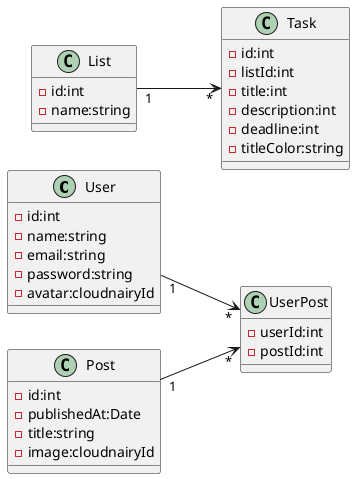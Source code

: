 @startuml
left to right direction
class User{
    -id:int
    -name:string
    -email:string
    -password:string
    -avatar:cloudnairyId
}
class Post{
    -id:int
    -publishedAt:Date
    -title:string
    -image:cloudnairyId
}
class UserPost{
    -userId:int
    -postId:int

}


class List {
    -id:int
    -name:string
}
class Task{
    -id:int
    -listId:int
    -title:int
    -description:int
    -deadline:int
    -titleColor:string
}

List "1" --> "*" Task

User "1" --> "*" UserPost
Post "1" --> "*" UserPost

@enduml